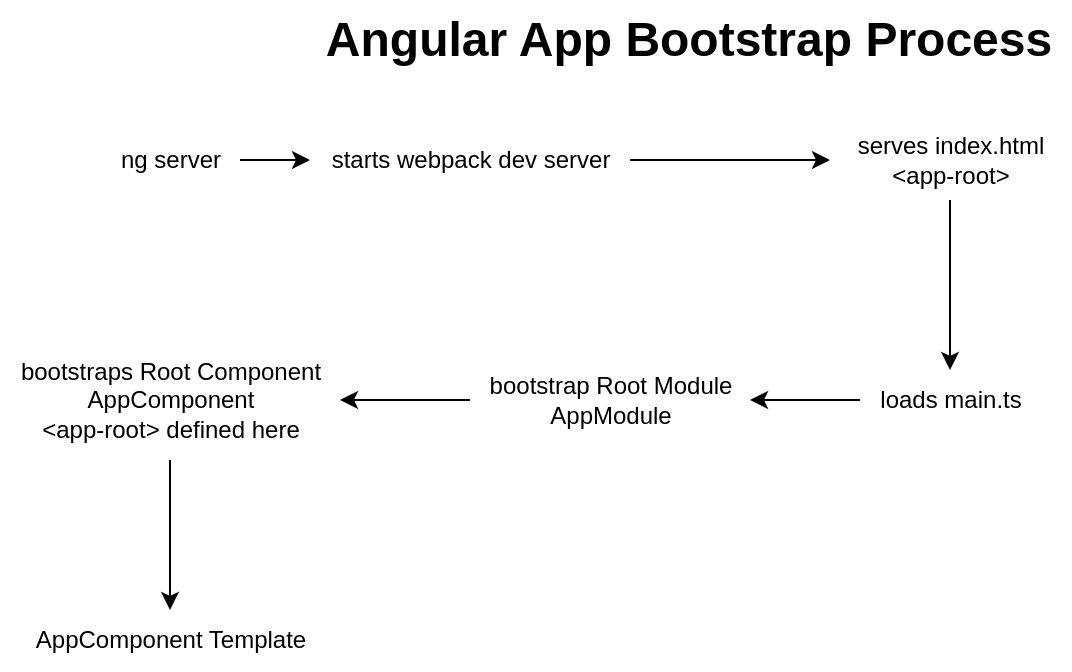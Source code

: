 <mxfile version="26.2.10" pages="6">
  <diagram name="Page-1" id="zqMLiQcfng_mtxaIydeu">
    <mxGraphModel dx="596" dy="349" grid="1" gridSize="10" guides="1" tooltips="1" connect="1" arrows="1" fold="1" page="1" pageScale="1" pageWidth="827" pageHeight="1169" math="0" shadow="0">
      <root>
        <mxCell id="0" />
        <mxCell id="1" parent="0" />
        <mxCell id="HPVyvTbn9cwMBZUudgKs-3" value="" style="edgeStyle=orthogonalEdgeStyle;rounded=0;orthogonalLoop=1;jettySize=auto;html=1;" edge="1" parent="1" source="HPVyvTbn9cwMBZUudgKs-1" target="HPVyvTbn9cwMBZUudgKs-2">
          <mxGeometry relative="1" as="geometry" />
        </mxCell>
        <mxCell id="HPVyvTbn9cwMBZUudgKs-1" value="ng server" style="text;html=1;align=center;verticalAlign=middle;resizable=0;points=[];autosize=1;strokeColor=none;fillColor=none;" vertex="1" parent="1">
          <mxGeometry x="120" y="125" width="70" height="30" as="geometry" />
        </mxCell>
        <mxCell id="HPVyvTbn9cwMBZUudgKs-5" value="" style="edgeStyle=orthogonalEdgeStyle;rounded=0;orthogonalLoop=1;jettySize=auto;html=1;" edge="1" parent="1" source="HPVyvTbn9cwMBZUudgKs-2" target="HPVyvTbn9cwMBZUudgKs-4">
          <mxGeometry relative="1" as="geometry" />
        </mxCell>
        <mxCell id="HPVyvTbn9cwMBZUudgKs-2" value="starts webpack dev server" style="text;html=1;align=center;verticalAlign=middle;resizable=0;points=[];autosize=1;strokeColor=none;fillColor=none;" vertex="1" parent="1">
          <mxGeometry x="225" y="125" width="160" height="30" as="geometry" />
        </mxCell>
        <mxCell id="HPVyvTbn9cwMBZUudgKs-7" value="" style="edgeStyle=orthogonalEdgeStyle;rounded=0;orthogonalLoop=1;jettySize=auto;html=1;" edge="1" parent="1" source="HPVyvTbn9cwMBZUudgKs-4" target="HPVyvTbn9cwMBZUudgKs-6">
          <mxGeometry relative="1" as="geometry" />
        </mxCell>
        <mxCell id="HPVyvTbn9cwMBZUudgKs-4" value="serves index.html&lt;div&gt;&amp;lt;app-root&amp;gt;&lt;/div&gt;" style="text;html=1;align=center;verticalAlign=middle;resizable=0;points=[];autosize=1;strokeColor=none;fillColor=none;" vertex="1" parent="1">
          <mxGeometry x="485" y="120" width="120" height="40" as="geometry" />
        </mxCell>
        <mxCell id="HPVyvTbn9cwMBZUudgKs-9" value="" style="edgeStyle=orthogonalEdgeStyle;rounded=0;orthogonalLoop=1;jettySize=auto;html=1;" edge="1" parent="1" source="HPVyvTbn9cwMBZUudgKs-6" target="HPVyvTbn9cwMBZUudgKs-8">
          <mxGeometry relative="1" as="geometry" />
        </mxCell>
        <mxCell id="HPVyvTbn9cwMBZUudgKs-6" value="loads main.ts" style="text;html=1;align=center;verticalAlign=middle;resizable=0;points=[];autosize=1;strokeColor=none;fillColor=none;" vertex="1" parent="1">
          <mxGeometry x="500" y="245" width="90" height="30" as="geometry" />
        </mxCell>
        <mxCell id="HPVyvTbn9cwMBZUudgKs-11" value="" style="edgeStyle=orthogonalEdgeStyle;rounded=0;orthogonalLoop=1;jettySize=auto;html=1;" edge="1" parent="1" source="HPVyvTbn9cwMBZUudgKs-8" target="HPVyvTbn9cwMBZUudgKs-10">
          <mxGeometry relative="1" as="geometry" />
        </mxCell>
        <mxCell id="HPVyvTbn9cwMBZUudgKs-8" value="bootstrap Root Module&lt;div&gt;AppModule&lt;/div&gt;" style="text;html=1;align=center;verticalAlign=middle;resizable=0;points=[];autosize=1;strokeColor=none;fillColor=none;" vertex="1" parent="1">
          <mxGeometry x="305" y="240" width="140" height="40" as="geometry" />
        </mxCell>
        <mxCell id="HPVyvTbn9cwMBZUudgKs-13" value="" style="edgeStyle=orthogonalEdgeStyle;rounded=0;orthogonalLoop=1;jettySize=auto;html=1;" edge="1" parent="1" source="HPVyvTbn9cwMBZUudgKs-10" target="HPVyvTbn9cwMBZUudgKs-12">
          <mxGeometry relative="1" as="geometry" />
        </mxCell>
        <mxCell id="HPVyvTbn9cwMBZUudgKs-10" value="bootstraps Root Component&lt;div&gt;AppComponent&lt;/div&gt;&lt;div&gt;&amp;lt;app-root&amp;gt; defined here&lt;/div&gt;" style="text;html=1;align=center;verticalAlign=middle;resizable=0;points=[];autosize=1;strokeColor=none;fillColor=none;" vertex="1" parent="1">
          <mxGeometry x="70" y="230" width="170" height="60" as="geometry" />
        </mxCell>
        <mxCell id="HPVyvTbn9cwMBZUudgKs-12" value="AppComponent Template" style="text;html=1;align=center;verticalAlign=middle;resizable=0;points=[];autosize=1;strokeColor=none;fillColor=none;" vertex="1" parent="1">
          <mxGeometry x="75" y="365" width="160" height="30" as="geometry" />
        </mxCell>
        <mxCell id="HPVyvTbn9cwMBZUudgKs-14" value="Angular App Bootstrap Process" style="text;strokeColor=none;fillColor=none;html=1;fontSize=24;fontStyle=1;verticalAlign=middle;align=center;" vertex="1" parent="1">
          <mxGeometry x="364" y="60" width="100" height="40" as="geometry" />
        </mxCell>
      </root>
    </mxGraphModel>
  </diagram>
  <diagram id="OKqLqqqcuYN7kBoeTXW-" name="Page-2">
    <mxGraphModel dx="642" dy="376" grid="1" gridSize="10" guides="1" tooltips="1" connect="1" arrows="1" fold="1" page="1" pageScale="1" pageWidth="827" pageHeight="1169" math="0" shadow="0">
      <root>
        <mxCell id="0" />
        <mxCell id="1" parent="0" />
        <mxCell id="GE0noA_h-o4a8-g4u0ji-1" value="Binding Concepts" style="text;strokeColor=none;fillColor=none;html=1;fontSize=24;fontStyle=1;verticalAlign=middle;align=center;" vertex="1" parent="1">
          <mxGeometry x="364" y="60" width="100" height="40" as="geometry" />
        </mxCell>
        <mxCell id="GE0noA_h-o4a8-g4u0ji-5" style="edgeStyle=orthogonalEdgeStyle;rounded=0;orthogonalLoop=1;jettySize=auto;html=1;exitX=0.5;exitY=0;exitDx=0;exitDy=0;entryX=0.5;entryY=0;entryDx=0;entryDy=0;" edge="1" parent="1" source="GE0noA_h-o4a8-g4u0ji-2" target="GE0noA_h-o4a8-g4u0ji-3">
          <mxGeometry relative="1" as="geometry">
            <mxPoint x="230.0" y="180" as="targetPoint" />
            <Array as="points">
              <mxPoint x="210" y="140" />
              <mxPoint x="580" y="140" />
            </Array>
          </mxGeometry>
        </mxCell>
        <mxCell id="GE0noA_h-o4a8-g4u0ji-2" value="Component Class" style="rounded=0;whiteSpace=wrap;html=1;" vertex="1" parent="1">
          <mxGeometry x="150" y="210" width="120" height="60" as="geometry" />
        </mxCell>
        <mxCell id="GE0noA_h-o4a8-g4u0ji-8" style="edgeStyle=orthogonalEdgeStyle;rounded=0;orthogonalLoop=1;jettySize=auto;html=1;exitX=0.5;exitY=1;exitDx=0;exitDy=0;" edge="1" parent="1" source="GE0noA_h-o4a8-g4u0ji-3">
          <mxGeometry relative="1" as="geometry">
            <mxPoint x="210.0" y="270.154" as="targetPoint" />
            <Array as="points">
              <mxPoint x="580" y="330" />
              <mxPoint x="211" y="330" />
              <mxPoint x="211" y="270" />
            </Array>
          </mxGeometry>
        </mxCell>
        <mxCell id="GE0noA_h-o4a8-g4u0ji-3" value="Component Template" style="rounded=0;whiteSpace=wrap;html=1;" vertex="1" parent="1">
          <mxGeometry x="520" y="210" width="120" height="60" as="geometry" />
        </mxCell>
        <mxCell id="GE0noA_h-o4a8-g4u0ji-4" value="model" style="text;html=1;align=center;verticalAlign=middle;resizable=0;points=[];autosize=1;strokeColor=none;fillColor=none;" vertex="1" parent="1">
          <mxGeometry x="80" y="218" width="60" height="30" as="geometry" />
        </mxCell>
        <mxCell id="GE0noA_h-o4a8-g4u0ji-6" value="[ Property Binding ]" style="text;html=1;align=center;verticalAlign=middle;resizable=0;points=[];autosize=1;strokeColor=none;fillColor=none;" vertex="1" parent="1">
          <mxGeometry x="284" y="150" width="130" height="30" as="geometry" />
        </mxCell>
        <mxCell id="GE0noA_h-o4a8-g4u0ji-7" value="{{ Interpolation }}" style="text;html=1;align=center;verticalAlign=middle;resizable=0;points=[];autosize=1;strokeColor=none;fillColor=none;" vertex="1" parent="1">
          <mxGeometry x="400" y="150" width="110" height="30" as="geometry" />
        </mxCell>
        <mxCell id="GE0noA_h-o4a8-g4u0ji-9" value="&amp;nbsp;( Event Binding )" style="text;html=1;align=center;verticalAlign=middle;resizable=0;points=[];autosize=1;strokeColor=none;fillColor=none;" vertex="1" parent="1">
          <mxGeometry x="330" y="298" width="120" height="30" as="geometry" />
        </mxCell>
        <mxCell id="GE0noA_h-o4a8-g4u0ji-10" value="2 way data binding&lt;div&gt;&lt;br&gt;&lt;/div&gt;&lt;div&gt;- Banana in the box&lt;/div&gt;&lt;div&gt;&lt;br&gt;&lt;/div&gt;&lt;div&gt;[ ( ngModel ) ] = &quot;user.firstName&quot;&lt;/div&gt;" style="text;html=1;align=center;verticalAlign=middle;resizable=0;points=[];autosize=1;strokeColor=none;fillColor=none;" vertex="1" parent="1">
          <mxGeometry x="210" y="328" width="200" height="90" as="geometry" />
        </mxCell>
      </root>
    </mxGraphModel>
  </diagram>
  <diagram id="VM5VnXKv4cxp2lcwAK9q" name="Page-3">
    <mxGraphModel dx="645" dy="376" grid="1" gridSize="10" guides="1" tooltips="1" connect="1" arrows="1" fold="1" page="1" pageScale="1" pageWidth="827" pageHeight="1169" math="0" shadow="0">
      <root>
        <mxCell id="0" />
        <mxCell id="1" parent="0" />
        <mxCell id="-7O126W8arNfkLSuT_qF-1" value="Nested Component Communication" style="text;strokeColor=none;fillColor=none;html=1;fontSize=24;fontStyle=1;verticalAlign=middle;align=center;" vertex="1" parent="1">
          <mxGeometry x="360" y="40" width="100" height="40" as="geometry" />
        </mxCell>
        <mxCell id="-7O126W8arNfkLSuT_qF-5" style="edgeStyle=orthogonalEdgeStyle;rounded=0;orthogonalLoop=1;jettySize=auto;html=1;exitX=0.25;exitY=1;exitDx=0;exitDy=0;entryX=0.25;entryY=0;entryDx=0;entryDy=0;" edge="1" parent="1" source="-7O126W8arNfkLSuT_qF-2" target="-7O126W8arNfkLSuT_qF-3">
          <mxGeometry relative="1" as="geometry" />
        </mxCell>
        <mxCell id="-7O126W8arNfkLSuT_qF-2" value="Parent" style="rounded=0;whiteSpace=wrap;html=1;" vertex="1" parent="1">
          <mxGeometry x="350" y="180" width="120" height="60" as="geometry" />
        </mxCell>
        <mxCell id="-7O126W8arNfkLSuT_qF-8" style="edgeStyle=orthogonalEdgeStyle;rounded=0;orthogonalLoop=1;jettySize=auto;html=1;exitX=0.75;exitY=0;exitDx=0;exitDy=0;entryX=0.75;entryY=1;entryDx=0;entryDy=0;" edge="1" parent="1" source="-7O126W8arNfkLSuT_qF-3" target="-7O126W8arNfkLSuT_qF-2">
          <mxGeometry relative="1" as="geometry" />
        </mxCell>
        <mxCell id="-7O126W8arNfkLSuT_qF-3" value="Child" style="rounded=0;whiteSpace=wrap;html=1;" vertex="1" parent="1">
          <mxGeometry x="350" y="460" width="120" height="60" as="geometry" />
        </mxCell>
        <mxCell id="-7O126W8arNfkLSuT_qF-6" value="[ Property Binding ]" style="text;html=1;align=center;verticalAlign=middle;resizable=0;points=[];autosize=1;strokeColor=none;fillColor=none;" vertex="1" parent="1">
          <mxGeometry x="215" y="210" width="130" height="30" as="geometry" />
        </mxCell>
        <mxCell id="-7O126W8arNfkLSuT_qF-7" value="@Input() Decorator" style="text;html=1;align=center;verticalAlign=middle;resizable=0;points=[];autosize=1;strokeColor=none;fillColor=none;" vertex="1" parent="1">
          <mxGeometry x="205" y="458" width="130" height="30" as="geometry" />
        </mxCell>
        <mxCell id="-7O126W8arNfkLSuT_qF-9" value="EventEmitter Class&lt;div&gt;@Output()&lt;/div&gt;" style="text;html=1;align=center;verticalAlign=middle;resizable=0;points=[];autosize=1;strokeColor=none;fillColor=none;" vertex="1" parent="1">
          <mxGeometry x="470" y="453" width="130" height="40" as="geometry" />
        </mxCell>
        <mxCell id="-7O126W8arNfkLSuT_qF-10" value="( Event Binding )" style="text;html=1;align=center;verticalAlign=middle;resizable=0;points=[];autosize=1;strokeColor=none;fillColor=none;" vertex="1" parent="1">
          <mxGeometry x="465" y="210" width="110" height="30" as="geometry" />
        </mxCell>
      </root>
    </mxGraphModel>
  </diagram>
  <diagram id="miqILbqppP8Tguwxxinv" name="Page-4">
    <mxGraphModel dx="839" dy="489" grid="1" gridSize="10" guides="1" tooltips="1" connect="1" arrows="1" fold="1" page="1" pageScale="1" pageWidth="827" pageHeight="1169" math="0" shadow="0">
      <root>
        <mxCell id="0" />
        <mxCell id="1" parent="0" />
        <mxCell id="FmULgSTfwwQh52zvQRLw-3" value="" style="edgeStyle=orthogonalEdgeStyle;rounded=0;orthogonalLoop=1;jettySize=auto;html=1;" edge="1" parent="1" source="FmULgSTfwwQh52zvQRLw-1" target="FmULgSTfwwQh52zvQRLw-2">
          <mxGeometry relative="1" as="geometry" />
        </mxCell>
        <mxCell id="FmULgSTfwwQh52zvQRLw-8" style="edgeStyle=orthogonalEdgeStyle;rounded=0;orthogonalLoop=1;jettySize=auto;html=1;exitX=0.5;exitY=1;exitDx=0;exitDy=0;" edge="1" parent="1" source="FmULgSTfwwQh52zvQRLw-1" target="FmULgSTfwwQh52zvQRLw-4">
          <mxGeometry relative="1" as="geometry" />
        </mxCell>
        <mxCell id="FmULgSTfwwQh52zvQRLw-11" style="edgeStyle=orthogonalEdgeStyle;rounded=0;orthogonalLoop=1;jettySize=auto;html=1;exitX=0.5;exitY=1;exitDx=0;exitDy=0;" edge="1" parent="1" source="FmULgSTfwwQh52zvQRLw-1" target="FmULgSTfwwQh52zvQRLw-7">
          <mxGeometry relative="1" as="geometry" />
        </mxCell>
        <mxCell id="FmULgSTfwwQh52zvQRLw-16" value="" style="edgeStyle=orthogonalEdgeStyle;rounded=0;orthogonalLoop=1;jettySize=auto;html=1;" edge="1" parent="1" source="FmULgSTfwwQh52zvQRLw-1" target="FmULgSTfwwQh52zvQRLw-15">
          <mxGeometry relative="1" as="geometry" />
        </mxCell>
        <mxCell id="FmULgSTfwwQh52zvQRLw-1" value="Complete UI&lt;div&gt;Actual DOM&lt;/div&gt;" style="whiteSpace=wrap;html=1;aspect=fixed;" vertex="1" parent="1">
          <mxGeometry x="370" y="70" width="80" height="80" as="geometry" />
        </mxCell>
        <mxCell id="FmULgSTfwwQh52zvQRLw-2" value="SD" style="whiteSpace=wrap;html=1;aspect=fixed;" vertex="1" parent="1">
          <mxGeometry x="300" y="230" width="80" height="80" as="geometry" />
        </mxCell>
        <mxCell id="FmULgSTfwwQh52zvQRLw-4" value="SD" style="whiteSpace=wrap;html=1;aspect=fixed;" vertex="1" parent="1">
          <mxGeometry x="430" y="230" width="80" height="80" as="geometry" />
        </mxCell>
        <mxCell id="FmULgSTfwwQh52zvQRLw-5" value="SD" style="whiteSpace=wrap;html=1;aspect=fixed;" vertex="1" parent="1">
          <mxGeometry x="414" y="380" width="80" height="80" as="geometry" />
        </mxCell>
        <mxCell id="FmULgSTfwwQh52zvQRLw-6" value="SD" style="whiteSpace=wrap;html=1;aspect=fixed;" vertex="1" parent="1">
          <mxGeometry x="240" y="390" width="80" height="80" as="geometry" />
        </mxCell>
        <mxCell id="FmULgSTfwwQh52zvQRLw-14" style="edgeStyle=orthogonalEdgeStyle;rounded=0;orthogonalLoop=1;jettySize=auto;html=1;exitX=0.5;exitY=1;exitDx=0;exitDy=0;" edge="1" parent="1" source="FmULgSTfwwQh52zvQRLw-7" target="FmULgSTfwwQh52zvQRLw-13">
          <mxGeometry relative="1" as="geometry" />
        </mxCell>
        <mxCell id="FmULgSTfwwQh52zvQRLw-7" value="SD" style="whiteSpace=wrap;html=1;aspect=fixed;" vertex="1" parent="1">
          <mxGeometry x="160" y="230" width="80" height="80" as="geometry" />
        </mxCell>
        <mxCell id="FmULgSTfwwQh52zvQRLw-9" style="edgeStyle=orthogonalEdgeStyle;rounded=0;orthogonalLoop=1;jettySize=auto;html=1;exitX=0.5;exitY=1;exitDx=0;exitDy=0;entryX=0.425;entryY=-0.012;entryDx=0;entryDy=0;entryPerimeter=0;" edge="1" parent="1" source="FmULgSTfwwQh52zvQRLw-4" target="FmULgSTfwwQh52zvQRLw-5">
          <mxGeometry relative="1" as="geometry" />
        </mxCell>
        <mxCell id="FmULgSTfwwQh52zvQRLw-10" style="edgeStyle=orthogonalEdgeStyle;rounded=0;orthogonalLoop=1;jettySize=auto;html=1;exitX=0.5;exitY=1;exitDx=0;exitDy=0;entryX=0.425;entryY=0.013;entryDx=0;entryDy=0;entryPerimeter=0;" edge="1" parent="1" source="FmULgSTfwwQh52zvQRLw-2" target="FmULgSTfwwQh52zvQRLw-6">
          <mxGeometry relative="1" as="geometry" />
        </mxCell>
        <mxCell id="FmULgSTfwwQh52zvQRLw-13" value="SD" style="whiteSpace=wrap;html=1;aspect=fixed;" vertex="1" parent="1">
          <mxGeometry x="100" y="390" width="80" height="80" as="geometry" />
        </mxCell>
        <mxCell id="FmULgSTfwwQh52zvQRLw-15" value="Browser" style="whiteSpace=wrap;html=1;" vertex="1" parent="1">
          <mxGeometry x="510" y="80" width="120" height="60" as="geometry" />
        </mxCell>
        <mxCell id="FmULgSTfwwQh52zvQRLw-17" value="Encapsulation" style="text;html=1;align=center;verticalAlign=middle;resizable=0;points=[];autosize=1;strokeColor=none;fillColor=none;" vertex="1" parent="1">
          <mxGeometry x="520" y="255" width="100" height="30" as="geometry" />
        </mxCell>
      </root>
    </mxGraphModel>
  </diagram>
  <diagram id="m7o1QUMaCqGBL8bELGGO" name="Page-5">
    <mxGraphModel dx="671" dy="391" grid="1" gridSize="10" guides="1" tooltips="1" connect="1" arrows="1" fold="1" page="1" pageScale="1" pageWidth="827" pageHeight="1169" math="0" shadow="0">
      <root>
        <mxCell id="0" />
        <mxCell id="1" parent="0" />
        <mxCell id="AojctVU8QsWGiX1lo6bz-4" style="edgeStyle=orthogonalEdgeStyle;rounded=0;orthogonalLoop=1;jettySize=auto;html=1;exitX=1;exitY=0.25;exitDx=0;exitDy=0;" edge="1" parent="1" source="AojctVU8QsWGiX1lo6bz-1">
          <mxGeometry relative="1" as="geometry">
            <mxPoint x="550" y="175.4" as="targetPoint" />
          </mxGeometry>
        </mxCell>
        <mxCell id="AojctVU8QsWGiX1lo6bz-8" value="" style="edgeStyle=orthogonalEdgeStyle;rounded=0;orthogonalLoop=1;jettySize=auto;html=1;" edge="1" parent="1" source="AojctVU8QsWGiX1lo6bz-1" target="AojctVU8QsWGiX1lo6bz-7">
          <mxGeometry relative="1" as="geometry" />
        </mxCell>
        <mxCell id="AojctVU8QsWGiX1lo6bz-1" value="Users Comp" style="rounded=0;whiteSpace=wrap;html=1;" vertex="1" parent="1">
          <mxGeometry x="120" y="160" width="120" height="60" as="geometry" />
        </mxCell>
        <mxCell id="AojctVU8QsWGiX1lo6bz-5" style="edgeStyle=orthogonalEdgeStyle;rounded=0;orthogonalLoop=1;jettySize=auto;html=1;exitX=0;exitY=0;exitDx=0;exitDy=52.5;exitPerimeter=0;" edge="1" parent="1" source="AojctVU8QsWGiX1lo6bz-2">
          <mxGeometry relative="1" as="geometry">
            <mxPoint x="250" y="202.6" as="targetPoint" />
          </mxGeometry>
        </mxCell>
        <mxCell id="AojctVU8QsWGiX1lo6bz-11" style="edgeStyle=orthogonalEdgeStyle;rounded=0;orthogonalLoop=1;jettySize=auto;html=1;exitX=0.5;exitY=1;exitDx=0;exitDy=0;exitPerimeter=0;entryX=1;entryY=0.75;entryDx=0;entryDy=0;" edge="1" parent="1" source="AojctVU8QsWGiX1lo6bz-2" target="AojctVU8QsWGiX1lo6bz-9">
          <mxGeometry relative="1" as="geometry" />
        </mxCell>
        <mxCell id="AojctVU8QsWGiX1lo6bz-2" value="Data&lt;div&gt;Source&lt;/div&gt;" style="shape=cylinder3;whiteSpace=wrap;html=1;boundedLbl=1;backgroundOutline=1;size=15;" vertex="1" parent="1">
          <mxGeometry x="560" y="150" width="60" height="80" as="geometry" />
        </mxCell>
        <mxCell id="AojctVU8QsWGiX1lo6bz-3" value="mocks.ts" style="text;html=1;align=center;verticalAlign=middle;resizable=0;points=[];autosize=1;strokeColor=none;fillColor=none;" vertex="1" parent="1">
          <mxGeometry x="630" y="190" width="70" height="30" as="geometry" />
        </mxCell>
        <mxCell id="AojctVU8QsWGiX1lo6bz-6" value="Model 1" style="text;html=1;align=center;verticalAlign=middle;resizable=0;points=[];autosize=1;strokeColor=none;fillColor=none;" vertex="1" parent="1">
          <mxGeometry x="25" y="175" width="70" height="30" as="geometry" />
        </mxCell>
        <mxCell id="AojctVU8QsWGiX1lo6bz-7" value="UI" style="whiteSpace=wrap;html=1;rounded=0;" vertex="1" parent="1">
          <mxGeometry x="120" y="50" width="120" height="60" as="geometry" />
        </mxCell>
        <mxCell id="AojctVU8QsWGiX1lo6bz-10" style="edgeStyle=orthogonalEdgeStyle;rounded=0;orthogonalLoop=1;jettySize=auto;html=1;exitX=1;exitY=0.25;exitDx=0;exitDy=0;" edge="1" parent="1" source="AojctVU8QsWGiX1lo6bz-9">
          <mxGeometry relative="1" as="geometry">
            <mxPoint x="580" y="240" as="targetPoint" />
          </mxGeometry>
        </mxCell>
        <mxCell id="AojctVU8QsWGiX1lo6bz-9" value="Employee Comp" style="rounded=0;whiteSpace=wrap;html=1;" vertex="1" parent="1">
          <mxGeometry x="120" y="260" width="120" height="60" as="geometry" />
        </mxCell>
        <mxCell id="AojctVU8QsWGiX1lo6bz-12" value="Model 2" style="text;html=1;align=center;verticalAlign=middle;resizable=0;points=[];autosize=1;strokeColor=none;fillColor=none;" vertex="1" parent="1">
          <mxGeometry x="20" y="275" width="70" height="30" as="geometry" />
        </mxCell>
        <mxCell id="AojctVU8QsWGiX1lo6bz-14" value="Data Inconsistency" style="text;html=1;align=center;verticalAlign=middle;resizable=0;points=[];autosize=1;strokeColor=none;fillColor=none;" vertex="1" parent="1">
          <mxGeometry x="150" y="360" width="120" height="30" as="geometry" />
        </mxCell>
        <mxCell id="AojctVU8QsWGiX1lo6bz-15" value="Business Logic" style="text;html=1;align=center;verticalAlign=middle;resizable=0;points=[];autosize=1;strokeColor=none;fillColor=none;" vertex="1" parent="1">
          <mxGeometry x="150" y="388" width="100" height="30" as="geometry" />
        </mxCell>
        <mxCell id="AojctVU8QsWGiX1lo6bz-16" value="Users Comp" style="rounded=0;whiteSpace=wrap;html=1;" vertex="1" parent="1">
          <mxGeometry x="120" y="490" width="120" height="60" as="geometry" />
        </mxCell>
        <mxCell id="AojctVU8QsWGiX1lo6bz-20" style="edgeStyle=orthogonalEdgeStyle;rounded=0;orthogonalLoop=1;jettySize=auto;html=1;exitX=0;exitY=0;exitDx=0;exitDy=52.5;exitPerimeter=0;" edge="1" parent="1" source="AojctVU8QsWGiX1lo6bz-17">
          <mxGeometry relative="1" as="geometry">
            <mxPoint x="460" y="532.2" as="targetPoint" />
          </mxGeometry>
        </mxCell>
        <mxCell id="AojctVU8QsWGiX1lo6bz-17" value="Data&lt;div&gt;Source&lt;/div&gt;" style="shape=cylinder3;whiteSpace=wrap;html=1;boundedLbl=1;backgroundOutline=1;size=15;" vertex="1" parent="1">
          <mxGeometry x="560" y="480" width="60" height="80" as="geometry" />
        </mxCell>
        <mxCell id="AojctVU8QsWGiX1lo6bz-19" style="edgeStyle=orthogonalEdgeStyle;rounded=0;orthogonalLoop=1;jettySize=auto;html=1;exitX=1;exitY=0.25;exitDx=0;exitDy=0;" edge="1" parent="1" source="AojctVU8QsWGiX1lo6bz-18">
          <mxGeometry relative="1" as="geometry">
            <mxPoint x="550" y="505" as="targetPoint" />
          </mxGeometry>
        </mxCell>
        <mxCell id="AojctVU8QsWGiX1lo6bz-22" style="edgeStyle=orthogonalEdgeStyle;rounded=0;orthogonalLoop=1;jettySize=auto;html=1;exitX=0;exitY=0.75;exitDx=0;exitDy=0;entryX=1;entryY=0.75;entryDx=0;entryDy=0;" edge="1" parent="1" source="AojctVU8QsWGiX1lo6bz-18" target="AojctVU8QsWGiX1lo6bz-16">
          <mxGeometry relative="1" as="geometry" />
        </mxCell>
        <mxCell id="AojctVU8QsWGiX1lo6bz-25" style="edgeStyle=orthogonalEdgeStyle;rounded=0;orthogonalLoop=1;jettySize=auto;html=1;exitX=0.5;exitY=1;exitDx=0;exitDy=0;entryX=1;entryY=0.75;entryDx=0;entryDy=0;" edge="1" parent="1" source="AojctVU8QsWGiX1lo6bz-18" target="AojctVU8QsWGiX1lo6bz-23">
          <mxGeometry relative="1" as="geometry" />
        </mxCell>
        <mxCell id="AojctVU8QsWGiX1lo6bz-18" value="Service Layer&lt;div&gt;(Singleton)&lt;/div&gt;" style="rounded=0;whiteSpace=wrap;html=1;" vertex="1" parent="1">
          <mxGeometry x="330" y="490" width="120" height="60" as="geometry" />
        </mxCell>
        <mxCell id="AojctVU8QsWGiX1lo6bz-21" style="edgeStyle=orthogonalEdgeStyle;rounded=0;orthogonalLoop=1;jettySize=auto;html=1;exitX=1;exitY=0.25;exitDx=0;exitDy=0;" edge="1" parent="1" source="AojctVU8QsWGiX1lo6bz-16">
          <mxGeometry relative="1" as="geometry">
            <mxPoint x="320" y="505" as="targetPoint" />
          </mxGeometry>
        </mxCell>
        <mxCell id="AojctVU8QsWGiX1lo6bz-24" style="edgeStyle=orthogonalEdgeStyle;rounded=0;orthogonalLoop=1;jettySize=auto;html=1;exitX=1;exitY=0.25;exitDx=0;exitDy=0;entryX=0.25;entryY=1;entryDx=0;entryDy=0;" edge="1" parent="1" source="AojctVU8QsWGiX1lo6bz-23" target="AojctVU8QsWGiX1lo6bz-18">
          <mxGeometry relative="1" as="geometry" />
        </mxCell>
        <mxCell id="AojctVU8QsWGiX1lo6bz-23" value="Employee Comp" style="rounded=0;whiteSpace=wrap;html=1;" vertex="1" parent="1">
          <mxGeometry x="120" y="585" width="120" height="60" as="geometry" />
        </mxCell>
        <mxCell id="AojctVU8QsWGiX1lo6bz-26" value="Tight Coupling" style="text;html=1;align=center;verticalAlign=middle;resizable=0;points=[];autosize=1;strokeColor=none;fillColor=none;" vertex="1" parent="1">
          <mxGeometry x="150" y="418" width="100" height="30" as="geometry" />
        </mxCell>
        <mxCell id="AojctVU8QsWGiX1lo6bz-27" value="Two Principles&lt;div&gt;1. Dependency Injection Principle&lt;/div&gt;&lt;div&gt;2. Single Responsibility Principle&lt;/div&gt;" style="text;html=1;align=center;verticalAlign=middle;resizable=0;points=[];autosize=1;strokeColor=none;fillColor=none;" vertex="1" parent="1">
          <mxGeometry x="240" y="660" width="200" height="60" as="geometry" />
        </mxCell>
      </root>
    </mxGraphModel>
  </diagram>
  <diagram id="x7OTwud91OWmwHnBY23Y" name="Page-6">
    <mxGraphModel dx="839" dy="489" grid="1" gridSize="10" guides="1" tooltips="1" connect="1" arrows="1" fold="1" page="1" pageScale="1" pageWidth="827" pageHeight="1169" math="0" shadow="0">
      <root>
        <mxCell id="0" />
        <mxCell id="1" parent="0" />
        <mxCell id="KrtJLZtvskNEUEvb-XLX-3" value="" style="edgeStyle=orthogonalEdgeStyle;rounded=0;orthogonalLoop=1;jettySize=auto;html=1;" edge="1" parent="1" source="KrtJLZtvskNEUEvb-XLX-1" target="KrtJLZtvskNEUEvb-XLX-2">
          <mxGeometry relative="1" as="geometry" />
        </mxCell>
        <mxCell id="KrtJLZtvskNEUEvb-XLX-1" value="Root Module" style="rounded=0;whiteSpace=wrap;html=1;" vertex="1" parent="1">
          <mxGeometry x="353" y="190" width="120" height="60" as="geometry" />
        </mxCell>
        <mxCell id="KrtJLZtvskNEUEvb-XLX-5" value="" style="edgeStyle=orthogonalEdgeStyle;rounded=0;orthogonalLoop=1;jettySize=auto;html=1;" edge="1" parent="1" source="KrtJLZtvskNEUEvb-XLX-2" target="KrtJLZtvskNEUEvb-XLX-4">
          <mxGeometry relative="1" as="geometry" />
        </mxCell>
        <mxCell id="KrtJLZtvskNEUEvb-XLX-14" style="edgeStyle=orthogonalEdgeStyle;rounded=0;orthogonalLoop=1;jettySize=auto;html=1;exitX=0.5;exitY=1;exitDx=0;exitDy=0;entryX=0.5;entryY=0;entryDx=0;entryDy=0;" edge="1" parent="1" source="KrtJLZtvskNEUEvb-XLX-2" target="KrtJLZtvskNEUEvb-XLX-13">
          <mxGeometry relative="1" as="geometry" />
        </mxCell>
        <mxCell id="KrtJLZtvskNEUEvb-XLX-2" value="Root Component" style="rounded=0;whiteSpace=wrap;html=1;" vertex="1" parent="1">
          <mxGeometry x="353" y="290" width="120" height="60" as="geometry" />
        </mxCell>
        <mxCell id="KrtJLZtvskNEUEvb-XLX-10" style="edgeStyle=orthogonalEdgeStyle;rounded=0;orthogonalLoop=1;jettySize=auto;html=1;exitX=0.5;exitY=1;exitDx=0;exitDy=0;" edge="1" parent="1" source="KrtJLZtvskNEUEvb-XLX-4" target="KrtJLZtvskNEUEvb-XLX-6">
          <mxGeometry relative="1" as="geometry" />
        </mxCell>
        <mxCell id="KrtJLZtvskNEUEvb-XLX-11" style="edgeStyle=orthogonalEdgeStyle;rounded=0;orthogonalLoop=1;jettySize=auto;html=1;exitX=0.5;exitY=1;exitDx=0;exitDy=0;entryX=0.5;entryY=0;entryDx=0;entryDy=0;" edge="1" parent="1" source="KrtJLZtvskNEUEvb-XLX-4" target="KrtJLZtvskNEUEvb-XLX-8">
          <mxGeometry relative="1" as="geometry" />
        </mxCell>
        <mxCell id="KrtJLZtvskNEUEvb-XLX-4" value="Users Component" style="rounded=0;whiteSpace=wrap;html=1;" vertex="1" parent="1">
          <mxGeometry x="353" y="390" width="120" height="60" as="geometry" />
        </mxCell>
        <mxCell id="KrtJLZtvskNEUEvb-XLX-6" value="UserImage Component" style="rounded=0;whiteSpace=wrap;html=1;" vertex="1" parent="1">
          <mxGeometry x="279" y="510" width="120" height="60" as="geometry" />
        </mxCell>
        <mxCell id="KrtJLZtvskNEUEvb-XLX-8" value="UserInfo&amp;nbsp;&lt;div&gt;Component&lt;/div&gt;" style="rounded=0;whiteSpace=wrap;html=1;" vertex="1" parent="1">
          <mxGeometry x="429" y="510" width="120" height="60" as="geometry" />
        </mxCell>
        <mxCell id="KrtJLZtvskNEUEvb-XLX-12" value="Login Component" style="rounded=0;whiteSpace=wrap;html=1;" vertex="1" parent="1">
          <mxGeometry x="499" y="390" width="120" height="60" as="geometry" />
        </mxCell>
        <mxCell id="KrtJLZtvskNEUEvb-XLX-13" value="Registration Component" style="rounded=0;whiteSpace=wrap;html=1;" vertex="1" parent="1">
          <mxGeometry x="199" y="390" width="120" height="60" as="geometry" />
        </mxCell>
        <mxCell id="KrtJLZtvskNEUEvb-XLX-15" style="edgeStyle=orthogonalEdgeStyle;rounded=0;orthogonalLoop=1;jettySize=auto;html=1;exitX=0.5;exitY=1;exitDx=0;exitDy=0;entryX=0.558;entryY=-0.017;entryDx=0;entryDy=0;entryPerimeter=0;" edge="1" parent="1" source="KrtJLZtvskNEUEvb-XLX-2" target="KrtJLZtvskNEUEvb-XLX-12">
          <mxGeometry relative="1" as="geometry" />
        </mxCell>
        <mxCell id="KrtJLZtvskNEUEvb-XLX-17" style="edgeStyle=orthogonalEdgeStyle;rounded=0;orthogonalLoop=1;jettySize=auto;html=1;exitX=0.5;exitY=0;exitDx=0;exitDy=0;entryX=0.5;entryY=0;entryDx=0;entryDy=0;" edge="1" parent="1" source="KrtJLZtvskNEUEvb-XLX-16" target="KrtJLZtvskNEUEvb-XLX-1">
          <mxGeometry relative="1" as="geometry" />
        </mxCell>
        <mxCell id="KrtJLZtvskNEUEvb-XLX-16" value="Data Service" style="ellipse;whiteSpace=wrap;html=1;aspect=fixed;fillColor=#dae8fc;strokeColor=#6c8ebf;" vertex="1" parent="1">
          <mxGeometry x="99" y="210" width="80" height="80" as="geometry" />
        </mxCell>
        <mxCell id="KrtJLZtvskNEUEvb-XLX-18" value="DS1" style="ellipse;whiteSpace=wrap;html=1;aspect=fixed;fillColor=#dae8fc;strokeColor=#6c8ebf;" vertex="1" parent="1">
          <mxGeometry x="329" y="270" width="40" height="40" as="geometry" />
        </mxCell>
        <mxCell id="KrtJLZtvskNEUEvb-XLX-19" value="DS1" style="ellipse;whiteSpace=wrap;html=1;aspect=fixed;fillColor=#dae8fc;strokeColor=#6c8ebf;" vertex="1" parent="1">
          <mxGeometry x="269" y="550" width="40" height="40" as="geometry" />
        </mxCell>
        <mxCell id="KrtJLZtvskNEUEvb-XLX-20" value="DS1" style="ellipse;whiteSpace=wrap;html=1;aspect=fixed;fillColor=#dae8fc;strokeColor=#6c8ebf;" vertex="1" parent="1">
          <mxGeometry x="499" y="430" width="40" height="40" as="geometry" />
        </mxCell>
        <mxCell id="KrtJLZtvskNEUEvb-XLX-21" value="DS1" style="ellipse;whiteSpace=wrap;html=1;aspect=fixed;fillColor=#dae8fc;strokeColor=#6c8ebf;" vertex="1" parent="1">
          <mxGeometry x="349" y="430" width="40" height="40" as="geometry" />
        </mxCell>
        <mxCell id="KrtJLZtvskNEUEvb-XLX-22" value="DS1" style="ellipse;whiteSpace=wrap;html=1;aspect=fixed;fillColor=#dae8fc;strokeColor=#6c8ebf;" vertex="1" parent="1">
          <mxGeometry x="199" y="430" width="40" height="40" as="geometry" />
        </mxCell>
        <mxCell id="KrtJLZtvskNEUEvb-XLX-23" value="DS1" style="ellipse;whiteSpace=wrap;html=1;aspect=fixed;fillColor=#dae8fc;strokeColor=#6c8ebf;" vertex="1" parent="1">
          <mxGeometry x="419" y="550" width="40" height="40" as="geometry" />
        </mxCell>
        <mxCell id="KrtJLZtvskNEUEvb-XLX-25" style="edgeStyle=orthogonalEdgeStyle;rounded=0;orthogonalLoop=1;jettySize=auto;html=1;exitX=0;exitY=0.5;exitDx=0;exitDy=0;entryX=1;entryY=0.5;entryDx=0;entryDy=0;" edge="1" parent="1" source="KrtJLZtvskNEUEvb-XLX-24" target="KrtJLZtvskNEUEvb-XLX-2">
          <mxGeometry relative="1" as="geometry" />
        </mxCell>
        <mxCell id="KrtJLZtvskNEUEvb-XLX-24" value="Auth Service" style="ellipse;whiteSpace=wrap;html=1;aspect=fixed;fillColor=#d5e8d4;strokeColor=#82b366;" vertex="1" parent="1">
          <mxGeometry x="619" y="210" width="80" height="80" as="geometry" />
        </mxCell>
        <mxCell id="KrtJLZtvskNEUEvb-XLX-26" value="AS1" style="ellipse;whiteSpace=wrap;html=1;aspect=fixed;fillColor=#d5e8d4;strokeColor=#82b366;" vertex="1" parent="1">
          <mxGeometry x="439" y="265" width="50" height="50" as="geometry" />
        </mxCell>
        <mxCell id="KrtJLZtvskNEUEvb-XLX-27" value="AS1" style="ellipse;whiteSpace=wrap;html=1;aspect=fixed;fillColor=#d5e8d4;strokeColor=#82b366;" vertex="1" parent="1">
          <mxGeometry x="363" y="550" width="50" height="50" as="geometry" />
        </mxCell>
        <mxCell id="KrtJLZtvskNEUEvb-XLX-28" value="AS1" style="ellipse;whiteSpace=wrap;html=1;aspect=fixed;fillColor=#d5e8d4;strokeColor=#82b366;" vertex="1" parent="1">
          <mxGeometry x="579" y="425" width="50" height="50" as="geometry" />
        </mxCell>
        <mxCell id="KrtJLZtvskNEUEvb-XLX-29" value="AS1" style="ellipse;whiteSpace=wrap;html=1;aspect=fixed;fillColor=#d5e8d4;strokeColor=#82b366;" vertex="1" parent="1">
          <mxGeometry x="429" y="430" width="50" height="50" as="geometry" />
        </mxCell>
        <mxCell id="KrtJLZtvskNEUEvb-XLX-30" value="AS1" style="ellipse;whiteSpace=wrap;html=1;aspect=fixed;fillColor=#d5e8d4;strokeColor=#82b366;" vertex="1" parent="1">
          <mxGeometry x="279" y="430" width="50" height="50" as="geometry" />
        </mxCell>
        <mxCell id="KrtJLZtvskNEUEvb-XLX-31" value="AS1" style="ellipse;whiteSpace=wrap;html=1;aspect=fixed;fillColor=#d5e8d4;strokeColor=#82b366;" vertex="1" parent="1">
          <mxGeometry x="529" y="545" width="45" height="45" as="geometry" />
        </mxCell>
        <mxCell id="KrtJLZtvskNEUEvb-XLX-33" value="DS1" style="ellipse;whiteSpace=wrap;html=1;aspect=fixed;fillColor=#dae8fc;strokeColor=#6c8ebf;" vertex="1" parent="1">
          <mxGeometry x="629" y="270" width="40" height="40" as="geometry" />
        </mxCell>
        <mxCell id="KrtJLZtvskNEUEvb-XLX-34" value="AS1" style="ellipse;whiteSpace=wrap;html=1;aspect=fixed;fillColor=#a20025;strokeColor=#6F0000;fontColor=#ffffff;" vertex="1" parent="1">
          <mxGeometry x="129" y="265" width="50" height="50" as="geometry" />
        </mxCell>
        <mxCell id="KrtJLZtvskNEUEvb-XLX-35" value="AuthService Singleton instance&amp;nbsp;&lt;div&gt;not available with DataService&lt;/div&gt;" style="text;html=1;align=center;verticalAlign=middle;resizable=0;points=[];autosize=1;strokeColor=none;fillColor=none;" vertex="1" parent="1">
          <mxGeometry x="49" y="320" width="190" height="40" as="geometry" />
        </mxCell>
        <mxCell id="KrtJLZtvskNEUEvb-XLX-39" style="edgeStyle=orthogonalEdgeStyle;rounded=0;orthogonalLoop=1;jettySize=auto;html=1;exitX=0;exitY=0.5;exitDx=0;exitDy=0;entryX=0.75;entryY=0;entryDx=0;entryDy=0;" edge="1" parent="1" source="KrtJLZtvskNEUEvb-XLX-36" target="KrtJLZtvskNEUEvb-XLX-4">
          <mxGeometry relative="1" as="geometry">
            <Array as="points">
              <mxPoint x="699" y="360" />
              <mxPoint x="443" y="360" />
            </Array>
          </mxGeometry>
        </mxCell>
        <mxCell id="KrtJLZtvskNEUEvb-XLX-36" value="Counter Service" style="ellipse;whiteSpace=wrap;html=1;aspect=fixed;fillColor=#ffe6cc;strokeColor=#d79b00;" vertex="1" parent="1">
          <mxGeometry x="699" y="330" width="80" height="80" as="geometry" />
        </mxCell>
        <mxCell id="KrtJLZtvskNEUEvb-XLX-37" value="CS1" style="ellipse;whiteSpace=wrap;html=1;aspect=fixed;fillColor=#ffe6cc;strokeColor=#d79b00;" vertex="1" parent="1">
          <mxGeometry x="473" y="560" width="40" height="40" as="geometry" />
        </mxCell>
        <mxCell id="KrtJLZtvskNEUEvb-XLX-40" value="CS1" style="ellipse;whiteSpace=wrap;html=1;aspect=fixed;fillColor=#ffe6cc;strokeColor=#d79b00;" vertex="1" parent="1">
          <mxGeometry x="313" y="555" width="40" height="40" as="geometry" />
        </mxCell>
        <mxCell id="KrtJLZtvskNEUEvb-XLX-41" value="CS1" style="ellipse;whiteSpace=wrap;html=1;aspect=fixed;fillColor=#ffe6cc;strokeColor=#d79b00;" vertex="1" parent="1">
          <mxGeometry x="389" y="430" width="40" height="40" as="geometry" />
        </mxCell>
        <mxCell id="KrtJLZtvskNEUEvb-XLX-43" value="Dependency Injection - Hierarchical Injector" style="text;strokeColor=none;fillColor=none;html=1;fontSize=24;fontStyle=1;verticalAlign=middle;align=center;" vertex="1" parent="1">
          <mxGeometry x="359" y="60" width="100" height="40" as="geometry" />
        </mxCell>
        <mxCell id="KrtJLZtvskNEUEvb-XLX-44" value="DS1" style="ellipse;whiteSpace=wrap;html=1;aspect=fixed;fillColor=#dae8fc;strokeColor=#6c8ebf;" vertex="1" parent="1">
          <mxGeometry x="690" y="385" width="40" height="40" as="geometry" />
        </mxCell>
      </root>
    </mxGraphModel>
  </diagram>
</mxfile>
